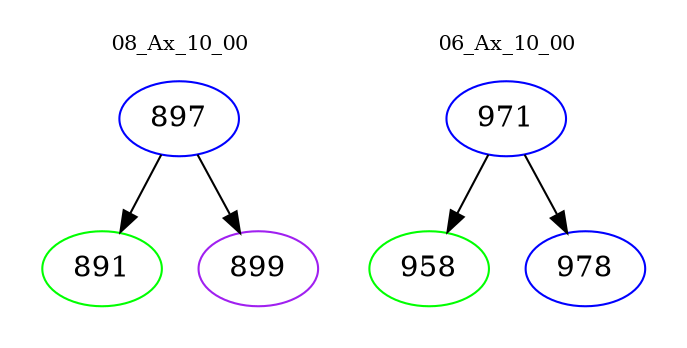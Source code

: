 digraph{
subgraph cluster_0 {
color = white
label = "08_Ax_10_00";
fontsize=10;
T0_897 [label="897", color="blue"]
T0_897 -> T0_891 [color="black"]
T0_891 [label="891", color="green"]
T0_897 -> T0_899 [color="black"]
T0_899 [label="899", color="purple"]
}
subgraph cluster_1 {
color = white
label = "06_Ax_10_00";
fontsize=10;
T1_971 [label="971", color="blue"]
T1_971 -> T1_958 [color="black"]
T1_958 [label="958", color="green"]
T1_971 -> T1_978 [color="black"]
T1_978 [label="978", color="blue"]
}
}

